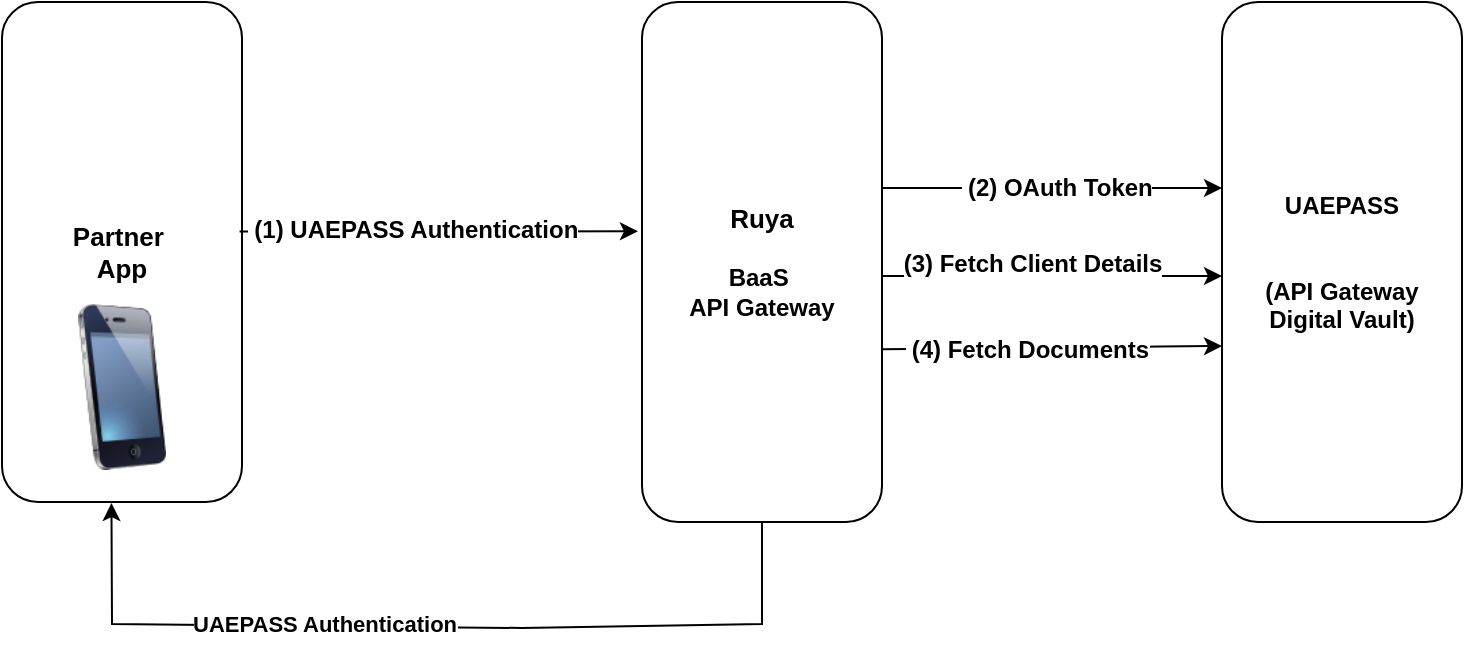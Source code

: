 <mxfile version="28.2.7">
  <diagram name="Page-1" id="uM2Wd0DcPulCl_nSy0dz">
    <mxGraphModel dx="980" dy="595" grid="1" gridSize="10" guides="1" tooltips="1" connect="1" arrows="1" fold="1" page="1" pageScale="1" pageWidth="1100" pageHeight="850" math="0" shadow="0">
      <root>
        <mxCell id="0" />
        <mxCell id="1" parent="0" />
        <mxCell id="HFiZ4JCNKRLf1A1lZL1j-2" value="&lt;b&gt;&lt;font style=&quot;font-size: 13px;&quot;&gt;Partner&amp;nbsp;&lt;/font&gt;&lt;/b&gt;&lt;div&gt;&lt;b&gt;&lt;font style=&quot;font-size: 13px;&quot;&gt;App&lt;/font&gt;&lt;/b&gt;&lt;/div&gt;" style="rounded=1;whiteSpace=wrap;html=1;" parent="1" vertex="1">
          <mxGeometry x="70" y="129" width="120" height="250" as="geometry" />
        </mxCell>
        <mxCell id="HFiZ4JCNKRLf1A1lZL1j-10" style="edgeStyle=orthogonalEdgeStyle;rounded=0;orthogonalLoop=1;jettySize=auto;html=1;" parent="1" source="HFiZ4JCNKRLf1A1lZL1j-3" target="HFiZ4JCNKRLf1A1lZL1j-4" edge="1">
          <mxGeometry relative="1" as="geometry">
            <Array as="points">
              <mxPoint x="670" y="222" />
              <mxPoint x="670" y="222" />
            </Array>
          </mxGeometry>
        </mxCell>
        <mxCell id="HFiZ4JCNKRLf1A1lZL1j-11" value="&lt;font style=&quot;font-size: 12px;&quot;&gt;&amp;nbsp;(2) OAuth Token&lt;/font&gt;" style="edgeLabel;html=1;align=center;verticalAlign=middle;resizable=0;points=[];fontStyle=1" parent="HFiZ4JCNKRLf1A1lZL1j-10" vertex="1" connectable="0">
          <mxGeometry x="0.025" relative="1" as="geometry">
            <mxPoint as="offset" />
          </mxGeometry>
        </mxCell>
        <mxCell id="HFiZ4JCNKRLf1A1lZL1j-3" value="&lt;b&gt;&lt;font style=&quot;font-size: 13px;&quot;&gt;Ruya&lt;/font&gt;&lt;/b&gt;&lt;div&gt;&lt;b&gt;&lt;br&gt;&lt;/b&gt;&lt;/div&gt;&lt;div&gt;&lt;b&gt;BaaS&amp;nbsp;&lt;/b&gt;&lt;div&gt;&lt;b&gt;API Gateway&lt;/b&gt;&lt;/div&gt;&lt;/div&gt;" style="rounded=1;whiteSpace=wrap;html=1;" parent="1" vertex="1">
          <mxGeometry x="390" y="129" width="120" height="260" as="geometry" />
        </mxCell>
        <mxCell id="HFiZ4JCNKRLf1A1lZL1j-4" value="&lt;b&gt;UAEPASS&lt;/b&gt;&lt;div&gt;&lt;br&gt;&lt;/div&gt;&lt;div&gt;&lt;br&gt;&lt;/div&gt;&lt;div&gt;&lt;b&gt;(API Gateway&lt;/b&gt;&lt;/div&gt;&lt;div&gt;&lt;b&gt;Digital Vault)&lt;/b&gt;&lt;/div&gt;" style="rounded=1;whiteSpace=wrap;html=1;" parent="1" vertex="1">
          <mxGeometry x="680" y="129" width="120" height="260" as="geometry" />
        </mxCell>
        <mxCell id="HFiZ4JCNKRLf1A1lZL1j-12" value="" style="endArrow=classic;html=1;rounded=0;exitX=0.997;exitY=0.66;exitDx=0;exitDy=0;exitPerimeter=0;" parent="1" edge="1">
          <mxGeometry width="50" height="50" relative="1" as="geometry">
            <mxPoint x="509.64" y="302.6" as="sourcePoint" />
            <mxPoint x="680" y="301" as="targetPoint" />
          </mxGeometry>
        </mxCell>
        <mxCell id="HFiZ4JCNKRLf1A1lZL1j-13" value="&lt;font style=&quot;font-size: 12px;&quot;&gt;&amp;nbsp;(4) Fetch Documents&lt;/font&gt;" style="edgeLabel;html=1;align=center;verticalAlign=middle;resizable=0;points=[];fontStyle=1" parent="HFiZ4JCNKRLf1A1lZL1j-12" vertex="1" connectable="0">
          <mxGeometry x="-0.153" relative="1" as="geometry">
            <mxPoint y="1" as="offset" />
          </mxGeometry>
        </mxCell>
        <mxCell id="HFiZ4JCNKRLf1A1lZL1j-15" value="" style="endArrow=classic;html=1;rounded=0;entryX=-0.017;entryY=0.441;entryDx=0;entryDy=0;entryPerimeter=0;exitX=0.99;exitY=0.459;exitDx=0;exitDy=0;exitPerimeter=0;" parent="1" source="HFiZ4JCNKRLf1A1lZL1j-2" target="HFiZ4JCNKRLf1A1lZL1j-3" edge="1">
          <mxGeometry width="50" height="50" relative="1" as="geometry">
            <mxPoint x="230" y="232" as="sourcePoint" />
            <mxPoint x="280" y="182" as="targetPoint" />
          </mxGeometry>
        </mxCell>
        <mxCell id="HFiZ4JCNKRLf1A1lZL1j-16" value="&lt;font style=&quot;font-size: 12px;&quot;&gt;&amp;nbsp;(1) UAEPASS Authentication&lt;/font&gt;" style="edgeLabel;html=1;align=center;verticalAlign=middle;resizable=0;points=[];fontStyle=1" parent="HFiZ4JCNKRLf1A1lZL1j-15" vertex="1" connectable="0">
          <mxGeometry x="-0.136" y="1" relative="1" as="geometry">
            <mxPoint as="offset" />
          </mxGeometry>
        </mxCell>
        <mxCell id="HFiZ4JCNKRLf1A1lZL1j-17" value="" style="endArrow=classic;html=1;rounded=0;entryX=0.456;entryY=1.002;entryDx=0;entryDy=0;entryPerimeter=0;exitX=0.5;exitY=1;exitDx=0;exitDy=0;" parent="1" target="HFiZ4JCNKRLf1A1lZL1j-2" edge="1" source="HFiZ4JCNKRLf1A1lZL1j-3">
          <mxGeometry width="50" height="50" relative="1" as="geometry">
            <mxPoint x="480" y="389" as="sourcePoint" />
            <mxPoint x="530" y="339" as="targetPoint" />
            <Array as="points">
              <mxPoint x="450" y="440" />
              <mxPoint x="330" y="442" />
              <mxPoint x="125" y="440" />
            </Array>
          </mxGeometry>
        </mxCell>
        <mxCell id="HFiZ4JCNKRLf1A1lZL1j-18" value="UAEPASS Authentication" style="edgeLabel;html=1;align=center;verticalAlign=middle;resizable=0;points=[];fontStyle=1" parent="HFiZ4JCNKRLf1A1lZL1j-17" vertex="1" connectable="0">
          <mxGeometry x="0.239" y="-1" relative="1" as="geometry">
            <mxPoint as="offset" />
          </mxGeometry>
        </mxCell>
        <mxCell id="HFiZ4JCNKRLf1A1lZL1j-19" value="" style="image;html=1;image=img/lib/clip_art/telecommunication/iPhone_128x128.png" parent="1" vertex="1">
          <mxGeometry x="85" y="280" width="90" height="83" as="geometry" />
        </mxCell>
        <mxCell id="NQkfIjF1GnmUihgC2EWJ-5" value="" style="endArrow=classic;html=1;rounded=0;exitX=1;exitY=0.75;exitDx=0;exitDy=0;entryX=0;entryY=0.75;entryDx=0;entryDy=0;" edge="1" parent="1">
          <mxGeometry width="50" height="50" relative="1" as="geometry">
            <mxPoint x="510" y="266" as="sourcePoint" />
            <mxPoint x="680" y="266" as="targetPoint" />
          </mxGeometry>
        </mxCell>
        <mxCell id="NQkfIjF1GnmUihgC2EWJ-6" value="&lt;b&gt;&lt;font style=&quot;font-size: 12px;&quot;&gt;(3) Fetch Client Details&lt;/font&gt;&lt;/b&gt;" style="edgeLabel;html=1;align=center;verticalAlign=middle;resizable=0;points=[];" vertex="1" connectable="0" parent="NQkfIjF1GnmUihgC2EWJ-5">
          <mxGeometry x="-0.118" y="6" relative="1" as="geometry">
            <mxPoint as="offset" />
          </mxGeometry>
        </mxCell>
      </root>
    </mxGraphModel>
  </diagram>
</mxfile>

